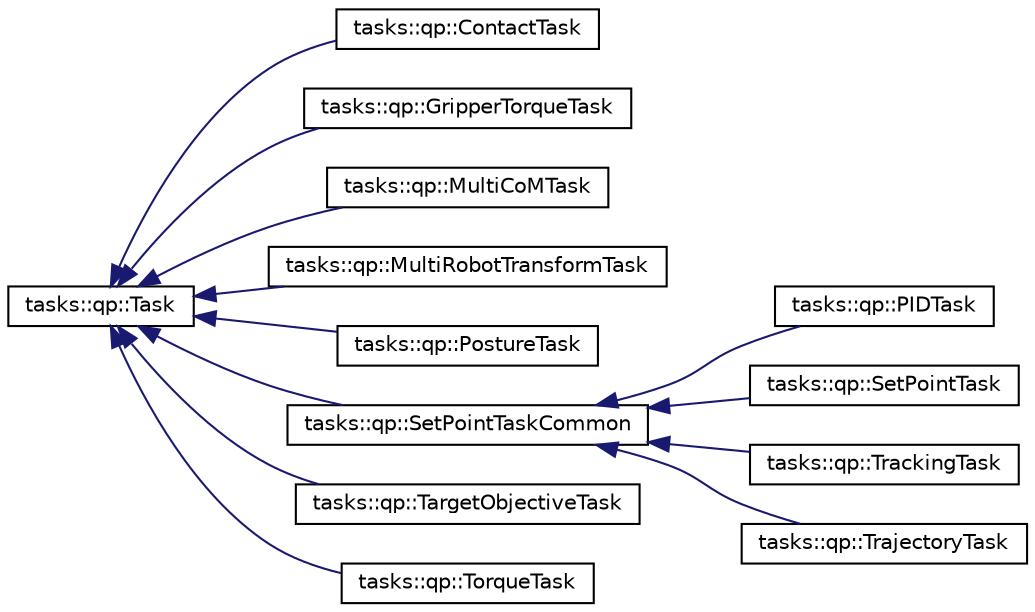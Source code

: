 digraph "Graphical Class Hierarchy"
{
 // LATEX_PDF_SIZE
  edge [fontname="Helvetica",fontsize="10",labelfontname="Helvetica",labelfontsize="10"];
  node [fontname="Helvetica",fontsize="10",shape=record];
  rankdir="LR";
  Node0 [label="tasks::qp::Task",height=0.2,width=0.4,color="black", fillcolor="white", style="filled",URL="$classtasks_1_1qp_1_1Task.html",tooltip=" "];
  Node0 -> Node1 [dir="back",color="midnightblue",fontsize="10",style="solid",fontname="Helvetica"];
  Node1 [label="tasks::qp::ContactTask",height=0.2,width=0.4,color="black", fillcolor="white", style="filled",URL="$classtasks_1_1qp_1_1ContactTask.html",tooltip=" "];
  Node0 -> Node2 [dir="back",color="midnightblue",fontsize="10",style="solid",fontname="Helvetica"];
  Node2 [label="tasks::qp::GripperTorqueTask",height=0.2,width=0.4,color="black", fillcolor="white", style="filled",URL="$classtasks_1_1qp_1_1GripperTorqueTask.html",tooltip=" "];
  Node0 -> Node3 [dir="back",color="midnightblue",fontsize="10",style="solid",fontname="Helvetica"];
  Node3 [label="tasks::qp::MultiCoMTask",height=0.2,width=0.4,color="black", fillcolor="white", style="filled",URL="$classtasks_1_1qp_1_1MultiCoMTask.html",tooltip=" "];
  Node0 -> Node4 [dir="back",color="midnightblue",fontsize="10",style="solid",fontname="Helvetica"];
  Node4 [label="tasks::qp::MultiRobotTransformTask",height=0.2,width=0.4,color="black", fillcolor="white", style="filled",URL="$classtasks_1_1qp_1_1MultiRobotTransformTask.html",tooltip=" "];
  Node0 -> Node5 [dir="back",color="midnightblue",fontsize="10",style="solid",fontname="Helvetica"];
  Node5 [label="tasks::qp::PostureTask",height=0.2,width=0.4,color="black", fillcolor="white", style="filled",URL="$classtasks_1_1qp_1_1PostureTask.html",tooltip=" "];
  Node0 -> Node6 [dir="back",color="midnightblue",fontsize="10",style="solid",fontname="Helvetica"];
  Node6 [label="tasks::qp::SetPointTaskCommon",height=0.2,width=0.4,color="black", fillcolor="white", style="filled",URL="$classtasks_1_1qp_1_1SetPointTaskCommon.html",tooltip=" "];
  Node6 -> Node7 [dir="back",color="midnightblue",fontsize="10",style="solid",fontname="Helvetica"];
  Node7 [label="tasks::qp::PIDTask",height=0.2,width=0.4,color="black", fillcolor="white", style="filled",URL="$classtasks_1_1qp_1_1PIDTask.html",tooltip=" "];
  Node6 -> Node8 [dir="back",color="midnightblue",fontsize="10",style="solid",fontname="Helvetica"];
  Node8 [label="tasks::qp::SetPointTask",height=0.2,width=0.4,color="black", fillcolor="white", style="filled",URL="$classtasks_1_1qp_1_1SetPointTask.html",tooltip=" "];
  Node6 -> Node9 [dir="back",color="midnightblue",fontsize="10",style="solid",fontname="Helvetica"];
  Node9 [label="tasks::qp::TrackingTask",height=0.2,width=0.4,color="black", fillcolor="white", style="filled",URL="$classtasks_1_1qp_1_1TrackingTask.html",tooltip=" "];
  Node6 -> Node10 [dir="back",color="midnightblue",fontsize="10",style="solid",fontname="Helvetica"];
  Node10 [label="tasks::qp::TrajectoryTask",height=0.2,width=0.4,color="black", fillcolor="white", style="filled",URL="$classtasks_1_1qp_1_1TrajectoryTask.html",tooltip=" "];
  Node0 -> Node11 [dir="back",color="midnightblue",fontsize="10",style="solid",fontname="Helvetica"];
  Node11 [label="tasks::qp::TargetObjectiveTask",height=0.2,width=0.4,color="black", fillcolor="white", style="filled",URL="$classtasks_1_1qp_1_1TargetObjectiveTask.html",tooltip=" "];
  Node0 -> Node12 [dir="back",color="midnightblue",fontsize="10",style="solid",fontname="Helvetica"];
  Node12 [label="tasks::qp::TorqueTask",height=0.2,width=0.4,color="black", fillcolor="white", style="filled",URL="$classtasks_1_1qp_1_1TorqueTask.html",tooltip=" "];
}
